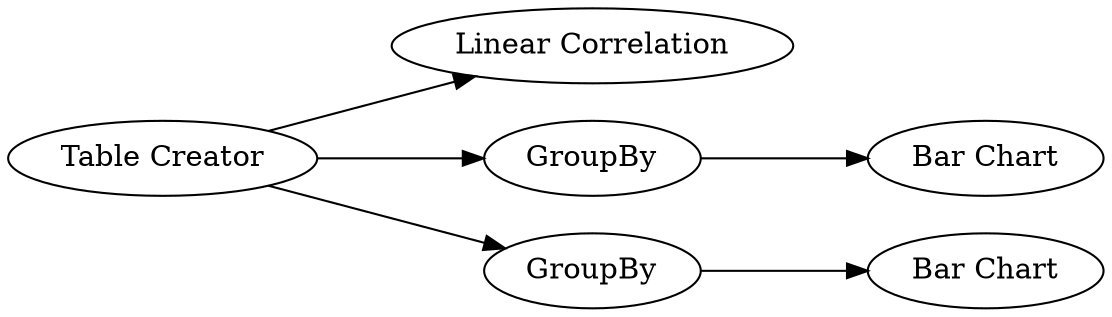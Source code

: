 digraph {
	2 [label="Linear Correlation"]
	3 [label="Bar Chart"]
	4 [label=GroupBy]
	5 [label=GroupBy]
	6 [label="Bar Chart"]
	7 [label="Table Creator"]
	4 -> 3
	5 -> 6
	7 -> 5
	7 -> 2
	7 -> 4
	rankdir=LR
}
